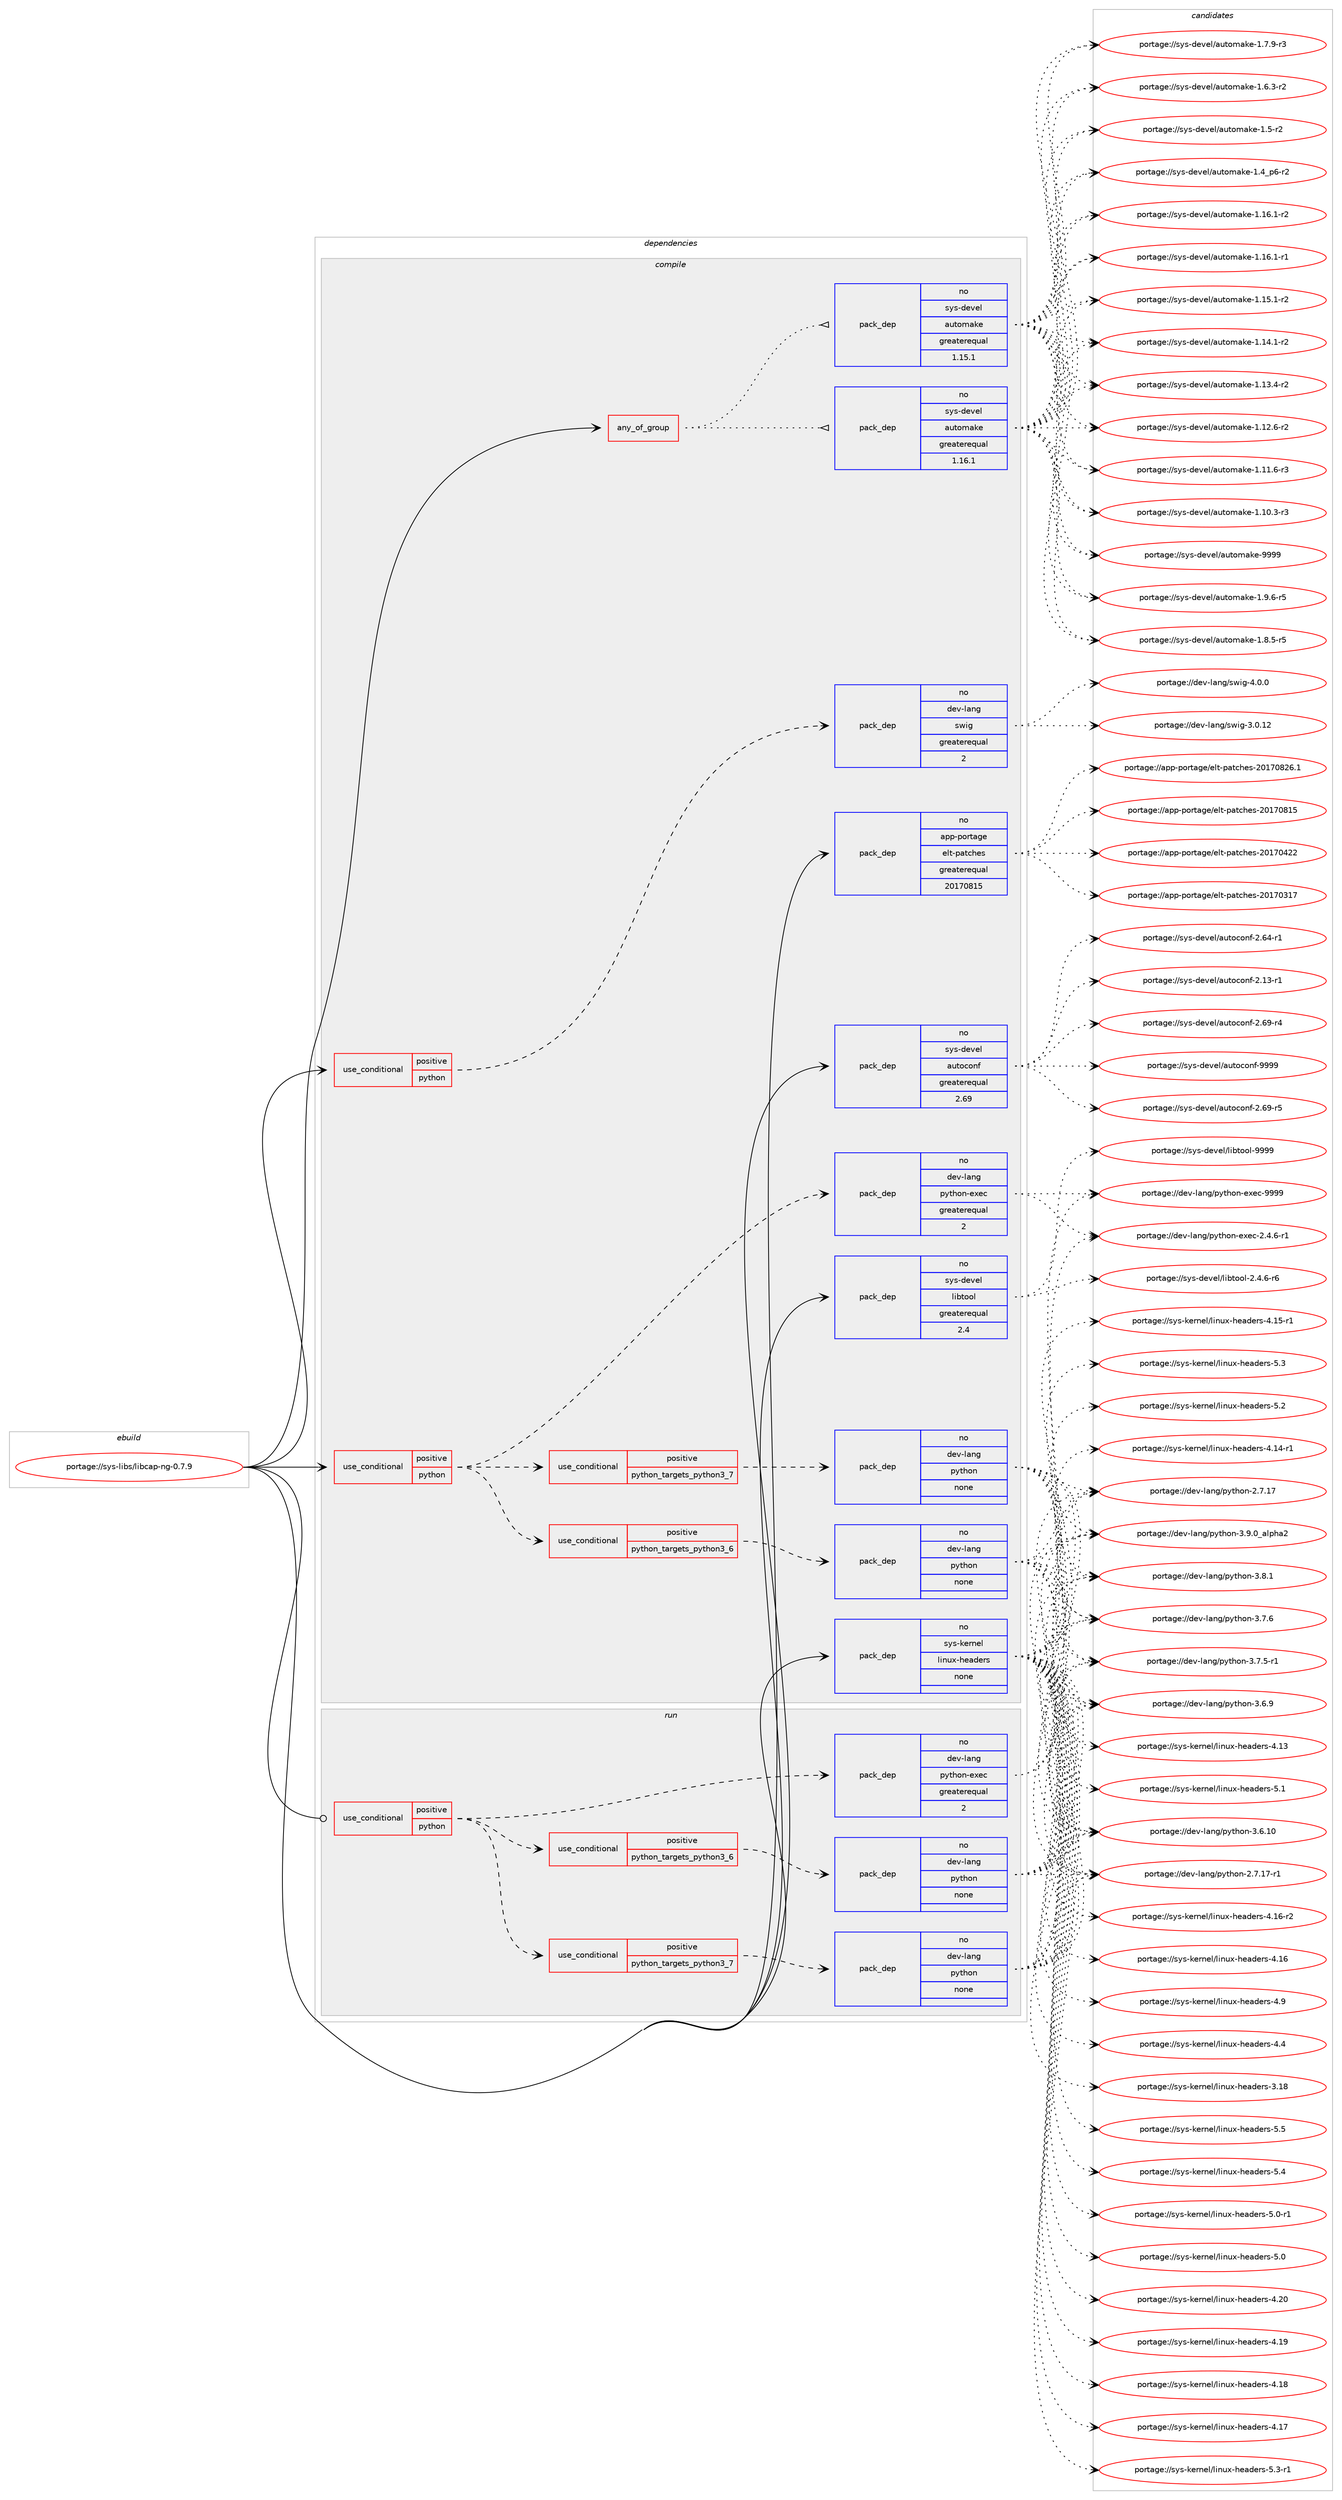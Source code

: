 digraph prolog {

# *************
# Graph options
# *************

newrank=true;
concentrate=true;
compound=true;
graph [rankdir=LR,fontname=Helvetica,fontsize=10,ranksep=1.5];#, ranksep=2.5, nodesep=0.2];
edge  [arrowhead=vee];
node  [fontname=Helvetica,fontsize=10];

# **********
# The ebuild
# **********

subgraph cluster_leftcol {
color=gray;
rank=same;
label=<<i>ebuild</i>>;
id [label="portage://sys-libs/libcap-ng-0.7.9", color=red, width=4, href="../sys-libs/libcap-ng-0.7.9.svg"];
}

# ****************
# The dependencies
# ****************

subgraph cluster_midcol {
color=gray;
label=<<i>dependencies</i>>;
subgraph cluster_compile {
fillcolor="#eeeeee";
style=filled;
label=<<i>compile</i>>;
subgraph any896 {
dependency40665 [label=<<TABLE BORDER="0" CELLBORDER="1" CELLSPACING="0" CELLPADDING="4"><TR><TD CELLPADDING="10">any_of_group</TD></TR></TABLE>>, shape=none, color=red];subgraph pack32043 {
dependency40666 [label=<<TABLE BORDER="0" CELLBORDER="1" CELLSPACING="0" CELLPADDING="4" WIDTH="220"><TR><TD ROWSPAN="6" CELLPADDING="30">pack_dep</TD></TR><TR><TD WIDTH="110">no</TD></TR><TR><TD>sys-devel</TD></TR><TR><TD>automake</TD></TR><TR><TD>greaterequal</TD></TR><TR><TD>1.16.1</TD></TR></TABLE>>, shape=none, color=blue];
}
dependency40665:e -> dependency40666:w [weight=20,style="dotted",arrowhead="oinv"];
subgraph pack32044 {
dependency40667 [label=<<TABLE BORDER="0" CELLBORDER="1" CELLSPACING="0" CELLPADDING="4" WIDTH="220"><TR><TD ROWSPAN="6" CELLPADDING="30">pack_dep</TD></TR><TR><TD WIDTH="110">no</TD></TR><TR><TD>sys-devel</TD></TR><TR><TD>automake</TD></TR><TR><TD>greaterequal</TD></TR><TR><TD>1.15.1</TD></TR></TABLE>>, shape=none, color=blue];
}
dependency40665:e -> dependency40667:w [weight=20,style="dotted",arrowhead="oinv"];
}
id:e -> dependency40665:w [weight=20,style="solid",arrowhead="vee"];
subgraph cond7670 {
dependency40668 [label=<<TABLE BORDER="0" CELLBORDER="1" CELLSPACING="0" CELLPADDING="4"><TR><TD ROWSPAN="3" CELLPADDING="10">use_conditional</TD></TR><TR><TD>positive</TD></TR><TR><TD>python</TD></TR></TABLE>>, shape=none, color=red];
subgraph cond7671 {
dependency40669 [label=<<TABLE BORDER="0" CELLBORDER="1" CELLSPACING="0" CELLPADDING="4"><TR><TD ROWSPAN="3" CELLPADDING="10">use_conditional</TD></TR><TR><TD>positive</TD></TR><TR><TD>python_targets_python3_6</TD></TR></TABLE>>, shape=none, color=red];
subgraph pack32045 {
dependency40670 [label=<<TABLE BORDER="0" CELLBORDER="1" CELLSPACING="0" CELLPADDING="4" WIDTH="220"><TR><TD ROWSPAN="6" CELLPADDING="30">pack_dep</TD></TR><TR><TD WIDTH="110">no</TD></TR><TR><TD>dev-lang</TD></TR><TR><TD>python</TD></TR><TR><TD>none</TD></TR><TR><TD></TD></TR></TABLE>>, shape=none, color=blue];
}
dependency40669:e -> dependency40670:w [weight=20,style="dashed",arrowhead="vee"];
}
dependency40668:e -> dependency40669:w [weight=20,style="dashed",arrowhead="vee"];
subgraph cond7672 {
dependency40671 [label=<<TABLE BORDER="0" CELLBORDER="1" CELLSPACING="0" CELLPADDING="4"><TR><TD ROWSPAN="3" CELLPADDING="10">use_conditional</TD></TR><TR><TD>positive</TD></TR><TR><TD>python_targets_python3_7</TD></TR></TABLE>>, shape=none, color=red];
subgraph pack32046 {
dependency40672 [label=<<TABLE BORDER="0" CELLBORDER="1" CELLSPACING="0" CELLPADDING="4" WIDTH="220"><TR><TD ROWSPAN="6" CELLPADDING="30">pack_dep</TD></TR><TR><TD WIDTH="110">no</TD></TR><TR><TD>dev-lang</TD></TR><TR><TD>python</TD></TR><TR><TD>none</TD></TR><TR><TD></TD></TR></TABLE>>, shape=none, color=blue];
}
dependency40671:e -> dependency40672:w [weight=20,style="dashed",arrowhead="vee"];
}
dependency40668:e -> dependency40671:w [weight=20,style="dashed",arrowhead="vee"];
subgraph pack32047 {
dependency40673 [label=<<TABLE BORDER="0" CELLBORDER="1" CELLSPACING="0" CELLPADDING="4" WIDTH="220"><TR><TD ROWSPAN="6" CELLPADDING="30">pack_dep</TD></TR><TR><TD WIDTH="110">no</TD></TR><TR><TD>dev-lang</TD></TR><TR><TD>python-exec</TD></TR><TR><TD>greaterequal</TD></TR><TR><TD>2</TD></TR></TABLE>>, shape=none, color=blue];
}
dependency40668:e -> dependency40673:w [weight=20,style="dashed",arrowhead="vee"];
}
id:e -> dependency40668:w [weight=20,style="solid",arrowhead="vee"];
subgraph cond7673 {
dependency40674 [label=<<TABLE BORDER="0" CELLBORDER="1" CELLSPACING="0" CELLPADDING="4"><TR><TD ROWSPAN="3" CELLPADDING="10">use_conditional</TD></TR><TR><TD>positive</TD></TR><TR><TD>python</TD></TR></TABLE>>, shape=none, color=red];
subgraph pack32048 {
dependency40675 [label=<<TABLE BORDER="0" CELLBORDER="1" CELLSPACING="0" CELLPADDING="4" WIDTH="220"><TR><TD ROWSPAN="6" CELLPADDING="30">pack_dep</TD></TR><TR><TD WIDTH="110">no</TD></TR><TR><TD>dev-lang</TD></TR><TR><TD>swig</TD></TR><TR><TD>greaterequal</TD></TR><TR><TD>2</TD></TR></TABLE>>, shape=none, color=blue];
}
dependency40674:e -> dependency40675:w [weight=20,style="dashed",arrowhead="vee"];
}
id:e -> dependency40674:w [weight=20,style="solid",arrowhead="vee"];
subgraph pack32049 {
dependency40676 [label=<<TABLE BORDER="0" CELLBORDER="1" CELLSPACING="0" CELLPADDING="4" WIDTH="220"><TR><TD ROWSPAN="6" CELLPADDING="30">pack_dep</TD></TR><TR><TD WIDTH="110">no</TD></TR><TR><TD>app-portage</TD></TR><TR><TD>elt-patches</TD></TR><TR><TD>greaterequal</TD></TR><TR><TD>20170815</TD></TR></TABLE>>, shape=none, color=blue];
}
id:e -> dependency40676:w [weight=20,style="solid",arrowhead="vee"];
subgraph pack32050 {
dependency40677 [label=<<TABLE BORDER="0" CELLBORDER="1" CELLSPACING="0" CELLPADDING="4" WIDTH="220"><TR><TD ROWSPAN="6" CELLPADDING="30">pack_dep</TD></TR><TR><TD WIDTH="110">no</TD></TR><TR><TD>sys-devel</TD></TR><TR><TD>autoconf</TD></TR><TR><TD>greaterequal</TD></TR><TR><TD>2.69</TD></TR></TABLE>>, shape=none, color=blue];
}
id:e -> dependency40677:w [weight=20,style="solid",arrowhead="vee"];
subgraph pack32051 {
dependency40678 [label=<<TABLE BORDER="0" CELLBORDER="1" CELLSPACING="0" CELLPADDING="4" WIDTH="220"><TR><TD ROWSPAN="6" CELLPADDING="30">pack_dep</TD></TR><TR><TD WIDTH="110">no</TD></TR><TR><TD>sys-devel</TD></TR><TR><TD>libtool</TD></TR><TR><TD>greaterequal</TD></TR><TR><TD>2.4</TD></TR></TABLE>>, shape=none, color=blue];
}
id:e -> dependency40678:w [weight=20,style="solid",arrowhead="vee"];
subgraph pack32052 {
dependency40679 [label=<<TABLE BORDER="0" CELLBORDER="1" CELLSPACING="0" CELLPADDING="4" WIDTH="220"><TR><TD ROWSPAN="6" CELLPADDING="30">pack_dep</TD></TR><TR><TD WIDTH="110">no</TD></TR><TR><TD>sys-kernel</TD></TR><TR><TD>linux-headers</TD></TR><TR><TD>none</TD></TR><TR><TD></TD></TR></TABLE>>, shape=none, color=blue];
}
id:e -> dependency40679:w [weight=20,style="solid",arrowhead="vee"];
}
subgraph cluster_compileandrun {
fillcolor="#eeeeee";
style=filled;
label=<<i>compile and run</i>>;
}
subgraph cluster_run {
fillcolor="#eeeeee";
style=filled;
label=<<i>run</i>>;
subgraph cond7674 {
dependency40680 [label=<<TABLE BORDER="0" CELLBORDER="1" CELLSPACING="0" CELLPADDING="4"><TR><TD ROWSPAN="3" CELLPADDING="10">use_conditional</TD></TR><TR><TD>positive</TD></TR><TR><TD>python</TD></TR></TABLE>>, shape=none, color=red];
subgraph cond7675 {
dependency40681 [label=<<TABLE BORDER="0" CELLBORDER="1" CELLSPACING="0" CELLPADDING="4"><TR><TD ROWSPAN="3" CELLPADDING="10">use_conditional</TD></TR><TR><TD>positive</TD></TR><TR><TD>python_targets_python3_6</TD></TR></TABLE>>, shape=none, color=red];
subgraph pack32053 {
dependency40682 [label=<<TABLE BORDER="0" CELLBORDER="1" CELLSPACING="0" CELLPADDING="4" WIDTH="220"><TR><TD ROWSPAN="6" CELLPADDING="30">pack_dep</TD></TR><TR><TD WIDTH="110">no</TD></TR><TR><TD>dev-lang</TD></TR><TR><TD>python</TD></TR><TR><TD>none</TD></TR><TR><TD></TD></TR></TABLE>>, shape=none, color=blue];
}
dependency40681:e -> dependency40682:w [weight=20,style="dashed",arrowhead="vee"];
}
dependency40680:e -> dependency40681:w [weight=20,style="dashed",arrowhead="vee"];
subgraph cond7676 {
dependency40683 [label=<<TABLE BORDER="0" CELLBORDER="1" CELLSPACING="0" CELLPADDING="4"><TR><TD ROWSPAN="3" CELLPADDING="10">use_conditional</TD></TR><TR><TD>positive</TD></TR><TR><TD>python_targets_python3_7</TD></TR></TABLE>>, shape=none, color=red];
subgraph pack32054 {
dependency40684 [label=<<TABLE BORDER="0" CELLBORDER="1" CELLSPACING="0" CELLPADDING="4" WIDTH="220"><TR><TD ROWSPAN="6" CELLPADDING="30">pack_dep</TD></TR><TR><TD WIDTH="110">no</TD></TR><TR><TD>dev-lang</TD></TR><TR><TD>python</TD></TR><TR><TD>none</TD></TR><TR><TD></TD></TR></TABLE>>, shape=none, color=blue];
}
dependency40683:e -> dependency40684:w [weight=20,style="dashed",arrowhead="vee"];
}
dependency40680:e -> dependency40683:w [weight=20,style="dashed",arrowhead="vee"];
subgraph pack32055 {
dependency40685 [label=<<TABLE BORDER="0" CELLBORDER="1" CELLSPACING="0" CELLPADDING="4" WIDTH="220"><TR><TD ROWSPAN="6" CELLPADDING="30">pack_dep</TD></TR><TR><TD WIDTH="110">no</TD></TR><TR><TD>dev-lang</TD></TR><TR><TD>python-exec</TD></TR><TR><TD>greaterequal</TD></TR><TR><TD>2</TD></TR></TABLE>>, shape=none, color=blue];
}
dependency40680:e -> dependency40685:w [weight=20,style="dashed",arrowhead="vee"];
}
id:e -> dependency40680:w [weight=20,style="solid",arrowhead="odot"];
}
}

# **************
# The candidates
# **************

subgraph cluster_choices {
rank=same;
color=gray;
label=<<i>candidates</i>>;

subgraph choice32043 {
color=black;
nodesep=1;
choice115121115451001011181011084797117116111109971071014557575757 [label="portage://sys-devel/automake-9999", color=red, width=4,href="../sys-devel/automake-9999.svg"];
choice115121115451001011181011084797117116111109971071014549465746544511453 [label="portage://sys-devel/automake-1.9.6-r5", color=red, width=4,href="../sys-devel/automake-1.9.6-r5.svg"];
choice115121115451001011181011084797117116111109971071014549465646534511453 [label="portage://sys-devel/automake-1.8.5-r5", color=red, width=4,href="../sys-devel/automake-1.8.5-r5.svg"];
choice115121115451001011181011084797117116111109971071014549465546574511451 [label="portage://sys-devel/automake-1.7.9-r3", color=red, width=4,href="../sys-devel/automake-1.7.9-r3.svg"];
choice115121115451001011181011084797117116111109971071014549465446514511450 [label="portage://sys-devel/automake-1.6.3-r2", color=red, width=4,href="../sys-devel/automake-1.6.3-r2.svg"];
choice11512111545100101118101108479711711611110997107101454946534511450 [label="portage://sys-devel/automake-1.5-r2", color=red, width=4,href="../sys-devel/automake-1.5-r2.svg"];
choice115121115451001011181011084797117116111109971071014549465295112544511450 [label="portage://sys-devel/automake-1.4_p6-r2", color=red, width=4,href="../sys-devel/automake-1.4_p6-r2.svg"];
choice11512111545100101118101108479711711611110997107101454946495446494511450 [label="portage://sys-devel/automake-1.16.1-r2", color=red, width=4,href="../sys-devel/automake-1.16.1-r2.svg"];
choice11512111545100101118101108479711711611110997107101454946495446494511449 [label="portage://sys-devel/automake-1.16.1-r1", color=red, width=4,href="../sys-devel/automake-1.16.1-r1.svg"];
choice11512111545100101118101108479711711611110997107101454946495346494511450 [label="portage://sys-devel/automake-1.15.1-r2", color=red, width=4,href="../sys-devel/automake-1.15.1-r2.svg"];
choice11512111545100101118101108479711711611110997107101454946495246494511450 [label="portage://sys-devel/automake-1.14.1-r2", color=red, width=4,href="../sys-devel/automake-1.14.1-r2.svg"];
choice11512111545100101118101108479711711611110997107101454946495146524511450 [label="portage://sys-devel/automake-1.13.4-r2", color=red, width=4,href="../sys-devel/automake-1.13.4-r2.svg"];
choice11512111545100101118101108479711711611110997107101454946495046544511450 [label="portage://sys-devel/automake-1.12.6-r2", color=red, width=4,href="../sys-devel/automake-1.12.6-r2.svg"];
choice11512111545100101118101108479711711611110997107101454946494946544511451 [label="portage://sys-devel/automake-1.11.6-r3", color=red, width=4,href="../sys-devel/automake-1.11.6-r3.svg"];
choice11512111545100101118101108479711711611110997107101454946494846514511451 [label="portage://sys-devel/automake-1.10.3-r3", color=red, width=4,href="../sys-devel/automake-1.10.3-r3.svg"];
dependency40666:e -> choice115121115451001011181011084797117116111109971071014557575757:w [style=dotted,weight="100"];
dependency40666:e -> choice115121115451001011181011084797117116111109971071014549465746544511453:w [style=dotted,weight="100"];
dependency40666:e -> choice115121115451001011181011084797117116111109971071014549465646534511453:w [style=dotted,weight="100"];
dependency40666:e -> choice115121115451001011181011084797117116111109971071014549465546574511451:w [style=dotted,weight="100"];
dependency40666:e -> choice115121115451001011181011084797117116111109971071014549465446514511450:w [style=dotted,weight="100"];
dependency40666:e -> choice11512111545100101118101108479711711611110997107101454946534511450:w [style=dotted,weight="100"];
dependency40666:e -> choice115121115451001011181011084797117116111109971071014549465295112544511450:w [style=dotted,weight="100"];
dependency40666:e -> choice11512111545100101118101108479711711611110997107101454946495446494511450:w [style=dotted,weight="100"];
dependency40666:e -> choice11512111545100101118101108479711711611110997107101454946495446494511449:w [style=dotted,weight="100"];
dependency40666:e -> choice11512111545100101118101108479711711611110997107101454946495346494511450:w [style=dotted,weight="100"];
dependency40666:e -> choice11512111545100101118101108479711711611110997107101454946495246494511450:w [style=dotted,weight="100"];
dependency40666:e -> choice11512111545100101118101108479711711611110997107101454946495146524511450:w [style=dotted,weight="100"];
dependency40666:e -> choice11512111545100101118101108479711711611110997107101454946495046544511450:w [style=dotted,weight="100"];
dependency40666:e -> choice11512111545100101118101108479711711611110997107101454946494946544511451:w [style=dotted,weight="100"];
dependency40666:e -> choice11512111545100101118101108479711711611110997107101454946494846514511451:w [style=dotted,weight="100"];
}
subgraph choice32044 {
color=black;
nodesep=1;
choice115121115451001011181011084797117116111109971071014557575757 [label="portage://sys-devel/automake-9999", color=red, width=4,href="../sys-devel/automake-9999.svg"];
choice115121115451001011181011084797117116111109971071014549465746544511453 [label="portage://sys-devel/automake-1.9.6-r5", color=red, width=4,href="../sys-devel/automake-1.9.6-r5.svg"];
choice115121115451001011181011084797117116111109971071014549465646534511453 [label="portage://sys-devel/automake-1.8.5-r5", color=red, width=4,href="../sys-devel/automake-1.8.5-r5.svg"];
choice115121115451001011181011084797117116111109971071014549465546574511451 [label="portage://sys-devel/automake-1.7.9-r3", color=red, width=4,href="../sys-devel/automake-1.7.9-r3.svg"];
choice115121115451001011181011084797117116111109971071014549465446514511450 [label="portage://sys-devel/automake-1.6.3-r2", color=red, width=4,href="../sys-devel/automake-1.6.3-r2.svg"];
choice11512111545100101118101108479711711611110997107101454946534511450 [label="portage://sys-devel/automake-1.5-r2", color=red, width=4,href="../sys-devel/automake-1.5-r2.svg"];
choice115121115451001011181011084797117116111109971071014549465295112544511450 [label="portage://sys-devel/automake-1.4_p6-r2", color=red, width=4,href="../sys-devel/automake-1.4_p6-r2.svg"];
choice11512111545100101118101108479711711611110997107101454946495446494511450 [label="portage://sys-devel/automake-1.16.1-r2", color=red, width=4,href="../sys-devel/automake-1.16.1-r2.svg"];
choice11512111545100101118101108479711711611110997107101454946495446494511449 [label="portage://sys-devel/automake-1.16.1-r1", color=red, width=4,href="../sys-devel/automake-1.16.1-r1.svg"];
choice11512111545100101118101108479711711611110997107101454946495346494511450 [label="portage://sys-devel/automake-1.15.1-r2", color=red, width=4,href="../sys-devel/automake-1.15.1-r2.svg"];
choice11512111545100101118101108479711711611110997107101454946495246494511450 [label="portage://sys-devel/automake-1.14.1-r2", color=red, width=4,href="../sys-devel/automake-1.14.1-r2.svg"];
choice11512111545100101118101108479711711611110997107101454946495146524511450 [label="portage://sys-devel/automake-1.13.4-r2", color=red, width=4,href="../sys-devel/automake-1.13.4-r2.svg"];
choice11512111545100101118101108479711711611110997107101454946495046544511450 [label="portage://sys-devel/automake-1.12.6-r2", color=red, width=4,href="../sys-devel/automake-1.12.6-r2.svg"];
choice11512111545100101118101108479711711611110997107101454946494946544511451 [label="portage://sys-devel/automake-1.11.6-r3", color=red, width=4,href="../sys-devel/automake-1.11.6-r3.svg"];
choice11512111545100101118101108479711711611110997107101454946494846514511451 [label="portage://sys-devel/automake-1.10.3-r3", color=red, width=4,href="../sys-devel/automake-1.10.3-r3.svg"];
dependency40667:e -> choice115121115451001011181011084797117116111109971071014557575757:w [style=dotted,weight="100"];
dependency40667:e -> choice115121115451001011181011084797117116111109971071014549465746544511453:w [style=dotted,weight="100"];
dependency40667:e -> choice115121115451001011181011084797117116111109971071014549465646534511453:w [style=dotted,weight="100"];
dependency40667:e -> choice115121115451001011181011084797117116111109971071014549465546574511451:w [style=dotted,weight="100"];
dependency40667:e -> choice115121115451001011181011084797117116111109971071014549465446514511450:w [style=dotted,weight="100"];
dependency40667:e -> choice11512111545100101118101108479711711611110997107101454946534511450:w [style=dotted,weight="100"];
dependency40667:e -> choice115121115451001011181011084797117116111109971071014549465295112544511450:w [style=dotted,weight="100"];
dependency40667:e -> choice11512111545100101118101108479711711611110997107101454946495446494511450:w [style=dotted,weight="100"];
dependency40667:e -> choice11512111545100101118101108479711711611110997107101454946495446494511449:w [style=dotted,weight="100"];
dependency40667:e -> choice11512111545100101118101108479711711611110997107101454946495346494511450:w [style=dotted,weight="100"];
dependency40667:e -> choice11512111545100101118101108479711711611110997107101454946495246494511450:w [style=dotted,weight="100"];
dependency40667:e -> choice11512111545100101118101108479711711611110997107101454946495146524511450:w [style=dotted,weight="100"];
dependency40667:e -> choice11512111545100101118101108479711711611110997107101454946495046544511450:w [style=dotted,weight="100"];
dependency40667:e -> choice11512111545100101118101108479711711611110997107101454946494946544511451:w [style=dotted,weight="100"];
dependency40667:e -> choice11512111545100101118101108479711711611110997107101454946494846514511451:w [style=dotted,weight="100"];
}
subgraph choice32045 {
color=black;
nodesep=1;
choice10010111845108971101034711212111610411111045514657464895971081121049750 [label="portage://dev-lang/python-3.9.0_alpha2", color=red, width=4,href="../dev-lang/python-3.9.0_alpha2.svg"];
choice100101118451089711010347112121116104111110455146564649 [label="portage://dev-lang/python-3.8.1", color=red, width=4,href="../dev-lang/python-3.8.1.svg"];
choice100101118451089711010347112121116104111110455146554654 [label="portage://dev-lang/python-3.7.6", color=red, width=4,href="../dev-lang/python-3.7.6.svg"];
choice1001011184510897110103471121211161041111104551465546534511449 [label="portage://dev-lang/python-3.7.5-r1", color=red, width=4,href="../dev-lang/python-3.7.5-r1.svg"];
choice100101118451089711010347112121116104111110455146544657 [label="portage://dev-lang/python-3.6.9", color=red, width=4,href="../dev-lang/python-3.6.9.svg"];
choice10010111845108971101034711212111610411111045514654464948 [label="portage://dev-lang/python-3.6.10", color=red, width=4,href="../dev-lang/python-3.6.10.svg"];
choice100101118451089711010347112121116104111110455046554649554511449 [label="portage://dev-lang/python-2.7.17-r1", color=red, width=4,href="../dev-lang/python-2.7.17-r1.svg"];
choice10010111845108971101034711212111610411111045504655464955 [label="portage://dev-lang/python-2.7.17", color=red, width=4,href="../dev-lang/python-2.7.17.svg"];
dependency40670:e -> choice10010111845108971101034711212111610411111045514657464895971081121049750:w [style=dotted,weight="100"];
dependency40670:e -> choice100101118451089711010347112121116104111110455146564649:w [style=dotted,weight="100"];
dependency40670:e -> choice100101118451089711010347112121116104111110455146554654:w [style=dotted,weight="100"];
dependency40670:e -> choice1001011184510897110103471121211161041111104551465546534511449:w [style=dotted,weight="100"];
dependency40670:e -> choice100101118451089711010347112121116104111110455146544657:w [style=dotted,weight="100"];
dependency40670:e -> choice10010111845108971101034711212111610411111045514654464948:w [style=dotted,weight="100"];
dependency40670:e -> choice100101118451089711010347112121116104111110455046554649554511449:w [style=dotted,weight="100"];
dependency40670:e -> choice10010111845108971101034711212111610411111045504655464955:w [style=dotted,weight="100"];
}
subgraph choice32046 {
color=black;
nodesep=1;
choice10010111845108971101034711212111610411111045514657464895971081121049750 [label="portage://dev-lang/python-3.9.0_alpha2", color=red, width=4,href="../dev-lang/python-3.9.0_alpha2.svg"];
choice100101118451089711010347112121116104111110455146564649 [label="portage://dev-lang/python-3.8.1", color=red, width=4,href="../dev-lang/python-3.8.1.svg"];
choice100101118451089711010347112121116104111110455146554654 [label="portage://dev-lang/python-3.7.6", color=red, width=4,href="../dev-lang/python-3.7.6.svg"];
choice1001011184510897110103471121211161041111104551465546534511449 [label="portage://dev-lang/python-3.7.5-r1", color=red, width=4,href="../dev-lang/python-3.7.5-r1.svg"];
choice100101118451089711010347112121116104111110455146544657 [label="portage://dev-lang/python-3.6.9", color=red, width=4,href="../dev-lang/python-3.6.9.svg"];
choice10010111845108971101034711212111610411111045514654464948 [label="portage://dev-lang/python-3.6.10", color=red, width=4,href="../dev-lang/python-3.6.10.svg"];
choice100101118451089711010347112121116104111110455046554649554511449 [label="portage://dev-lang/python-2.7.17-r1", color=red, width=4,href="../dev-lang/python-2.7.17-r1.svg"];
choice10010111845108971101034711212111610411111045504655464955 [label="portage://dev-lang/python-2.7.17", color=red, width=4,href="../dev-lang/python-2.7.17.svg"];
dependency40672:e -> choice10010111845108971101034711212111610411111045514657464895971081121049750:w [style=dotted,weight="100"];
dependency40672:e -> choice100101118451089711010347112121116104111110455146564649:w [style=dotted,weight="100"];
dependency40672:e -> choice100101118451089711010347112121116104111110455146554654:w [style=dotted,weight="100"];
dependency40672:e -> choice1001011184510897110103471121211161041111104551465546534511449:w [style=dotted,weight="100"];
dependency40672:e -> choice100101118451089711010347112121116104111110455146544657:w [style=dotted,weight="100"];
dependency40672:e -> choice10010111845108971101034711212111610411111045514654464948:w [style=dotted,weight="100"];
dependency40672:e -> choice100101118451089711010347112121116104111110455046554649554511449:w [style=dotted,weight="100"];
dependency40672:e -> choice10010111845108971101034711212111610411111045504655464955:w [style=dotted,weight="100"];
}
subgraph choice32047 {
color=black;
nodesep=1;
choice10010111845108971101034711212111610411111045101120101994557575757 [label="portage://dev-lang/python-exec-9999", color=red, width=4,href="../dev-lang/python-exec-9999.svg"];
choice10010111845108971101034711212111610411111045101120101994550465246544511449 [label="portage://dev-lang/python-exec-2.4.6-r1", color=red, width=4,href="../dev-lang/python-exec-2.4.6-r1.svg"];
dependency40673:e -> choice10010111845108971101034711212111610411111045101120101994557575757:w [style=dotted,weight="100"];
dependency40673:e -> choice10010111845108971101034711212111610411111045101120101994550465246544511449:w [style=dotted,weight="100"];
}
subgraph choice32048 {
color=black;
nodesep=1;
choice100101118451089711010347115119105103455246484648 [label="portage://dev-lang/swig-4.0.0", color=red, width=4,href="../dev-lang/swig-4.0.0.svg"];
choice10010111845108971101034711511910510345514648464950 [label="portage://dev-lang/swig-3.0.12", color=red, width=4,href="../dev-lang/swig-3.0.12.svg"];
dependency40675:e -> choice100101118451089711010347115119105103455246484648:w [style=dotted,weight="100"];
dependency40675:e -> choice10010111845108971101034711511910510345514648464950:w [style=dotted,weight="100"];
}
subgraph choice32049 {
color=black;
nodesep=1;
choice971121124511211111411697103101471011081164511297116991041011154550484955485650544649 [label="portage://app-portage/elt-patches-20170826.1", color=red, width=4,href="../app-portage/elt-patches-20170826.1.svg"];
choice97112112451121111141169710310147101108116451129711699104101115455048495548564953 [label="portage://app-portage/elt-patches-20170815", color=red, width=4,href="../app-portage/elt-patches-20170815.svg"];
choice97112112451121111141169710310147101108116451129711699104101115455048495548525050 [label="portage://app-portage/elt-patches-20170422", color=red, width=4,href="../app-portage/elt-patches-20170422.svg"];
choice97112112451121111141169710310147101108116451129711699104101115455048495548514955 [label="portage://app-portage/elt-patches-20170317", color=red, width=4,href="../app-portage/elt-patches-20170317.svg"];
dependency40676:e -> choice971121124511211111411697103101471011081164511297116991041011154550484955485650544649:w [style=dotted,weight="100"];
dependency40676:e -> choice97112112451121111141169710310147101108116451129711699104101115455048495548564953:w [style=dotted,weight="100"];
dependency40676:e -> choice97112112451121111141169710310147101108116451129711699104101115455048495548525050:w [style=dotted,weight="100"];
dependency40676:e -> choice97112112451121111141169710310147101108116451129711699104101115455048495548514955:w [style=dotted,weight="100"];
}
subgraph choice32050 {
color=black;
nodesep=1;
choice115121115451001011181011084797117116111991111101024557575757 [label="portage://sys-devel/autoconf-9999", color=red, width=4,href="../sys-devel/autoconf-9999.svg"];
choice1151211154510010111810110847971171161119911111010245504654574511453 [label="portage://sys-devel/autoconf-2.69-r5", color=red, width=4,href="../sys-devel/autoconf-2.69-r5.svg"];
choice1151211154510010111810110847971171161119911111010245504654574511452 [label="portage://sys-devel/autoconf-2.69-r4", color=red, width=4,href="../sys-devel/autoconf-2.69-r4.svg"];
choice1151211154510010111810110847971171161119911111010245504654524511449 [label="portage://sys-devel/autoconf-2.64-r1", color=red, width=4,href="../sys-devel/autoconf-2.64-r1.svg"];
choice1151211154510010111810110847971171161119911111010245504649514511449 [label="portage://sys-devel/autoconf-2.13-r1", color=red, width=4,href="../sys-devel/autoconf-2.13-r1.svg"];
dependency40677:e -> choice115121115451001011181011084797117116111991111101024557575757:w [style=dotted,weight="100"];
dependency40677:e -> choice1151211154510010111810110847971171161119911111010245504654574511453:w [style=dotted,weight="100"];
dependency40677:e -> choice1151211154510010111810110847971171161119911111010245504654574511452:w [style=dotted,weight="100"];
dependency40677:e -> choice1151211154510010111810110847971171161119911111010245504654524511449:w [style=dotted,weight="100"];
dependency40677:e -> choice1151211154510010111810110847971171161119911111010245504649514511449:w [style=dotted,weight="100"];
}
subgraph choice32051 {
color=black;
nodesep=1;
choice1151211154510010111810110847108105981161111111084557575757 [label="portage://sys-devel/libtool-9999", color=red, width=4,href="../sys-devel/libtool-9999.svg"];
choice1151211154510010111810110847108105981161111111084550465246544511454 [label="portage://sys-devel/libtool-2.4.6-r6", color=red, width=4,href="../sys-devel/libtool-2.4.6-r6.svg"];
dependency40678:e -> choice1151211154510010111810110847108105981161111111084557575757:w [style=dotted,weight="100"];
dependency40678:e -> choice1151211154510010111810110847108105981161111111084550465246544511454:w [style=dotted,weight="100"];
}
subgraph choice32052 {
color=black;
nodesep=1;
choice1151211154510710111411010110847108105110117120451041019710010111411545534653 [label="portage://sys-kernel/linux-headers-5.5", color=red, width=4,href="../sys-kernel/linux-headers-5.5.svg"];
choice1151211154510710111411010110847108105110117120451041019710010111411545534652 [label="portage://sys-kernel/linux-headers-5.4", color=red, width=4,href="../sys-kernel/linux-headers-5.4.svg"];
choice11512111545107101114110101108471081051101171204510410197100101114115455346514511449 [label="portage://sys-kernel/linux-headers-5.3-r1", color=red, width=4,href="../sys-kernel/linux-headers-5.3-r1.svg"];
choice1151211154510710111411010110847108105110117120451041019710010111411545534651 [label="portage://sys-kernel/linux-headers-5.3", color=red, width=4,href="../sys-kernel/linux-headers-5.3.svg"];
choice1151211154510710111411010110847108105110117120451041019710010111411545534650 [label="portage://sys-kernel/linux-headers-5.2", color=red, width=4,href="../sys-kernel/linux-headers-5.2.svg"];
choice1151211154510710111411010110847108105110117120451041019710010111411545534649 [label="portage://sys-kernel/linux-headers-5.1", color=red, width=4,href="../sys-kernel/linux-headers-5.1.svg"];
choice11512111545107101114110101108471081051101171204510410197100101114115455346484511449 [label="portage://sys-kernel/linux-headers-5.0-r1", color=red, width=4,href="../sys-kernel/linux-headers-5.0-r1.svg"];
choice1151211154510710111411010110847108105110117120451041019710010111411545534648 [label="portage://sys-kernel/linux-headers-5.0", color=red, width=4,href="../sys-kernel/linux-headers-5.0.svg"];
choice1151211154510710111411010110847108105110117120451041019710010111411545524657 [label="portage://sys-kernel/linux-headers-4.9", color=red, width=4,href="../sys-kernel/linux-headers-4.9.svg"];
choice1151211154510710111411010110847108105110117120451041019710010111411545524652 [label="portage://sys-kernel/linux-headers-4.4", color=red, width=4,href="../sys-kernel/linux-headers-4.4.svg"];
choice115121115451071011141101011084710810511011712045104101971001011141154552465048 [label="portage://sys-kernel/linux-headers-4.20", color=red, width=4,href="../sys-kernel/linux-headers-4.20.svg"];
choice115121115451071011141101011084710810511011712045104101971001011141154552464957 [label="portage://sys-kernel/linux-headers-4.19", color=red, width=4,href="../sys-kernel/linux-headers-4.19.svg"];
choice115121115451071011141101011084710810511011712045104101971001011141154552464956 [label="portage://sys-kernel/linux-headers-4.18", color=red, width=4,href="../sys-kernel/linux-headers-4.18.svg"];
choice115121115451071011141101011084710810511011712045104101971001011141154552464955 [label="portage://sys-kernel/linux-headers-4.17", color=red, width=4,href="../sys-kernel/linux-headers-4.17.svg"];
choice1151211154510710111411010110847108105110117120451041019710010111411545524649544511450 [label="portage://sys-kernel/linux-headers-4.16-r2", color=red, width=4,href="../sys-kernel/linux-headers-4.16-r2.svg"];
choice115121115451071011141101011084710810511011712045104101971001011141154552464954 [label="portage://sys-kernel/linux-headers-4.16", color=red, width=4,href="../sys-kernel/linux-headers-4.16.svg"];
choice1151211154510710111411010110847108105110117120451041019710010111411545524649534511449 [label="portage://sys-kernel/linux-headers-4.15-r1", color=red, width=4,href="../sys-kernel/linux-headers-4.15-r1.svg"];
choice1151211154510710111411010110847108105110117120451041019710010111411545524649524511449 [label="portage://sys-kernel/linux-headers-4.14-r1", color=red, width=4,href="../sys-kernel/linux-headers-4.14-r1.svg"];
choice115121115451071011141101011084710810511011712045104101971001011141154552464951 [label="portage://sys-kernel/linux-headers-4.13", color=red, width=4,href="../sys-kernel/linux-headers-4.13.svg"];
choice115121115451071011141101011084710810511011712045104101971001011141154551464956 [label="portage://sys-kernel/linux-headers-3.18", color=red, width=4,href="../sys-kernel/linux-headers-3.18.svg"];
dependency40679:e -> choice1151211154510710111411010110847108105110117120451041019710010111411545534653:w [style=dotted,weight="100"];
dependency40679:e -> choice1151211154510710111411010110847108105110117120451041019710010111411545534652:w [style=dotted,weight="100"];
dependency40679:e -> choice11512111545107101114110101108471081051101171204510410197100101114115455346514511449:w [style=dotted,weight="100"];
dependency40679:e -> choice1151211154510710111411010110847108105110117120451041019710010111411545534651:w [style=dotted,weight="100"];
dependency40679:e -> choice1151211154510710111411010110847108105110117120451041019710010111411545534650:w [style=dotted,weight="100"];
dependency40679:e -> choice1151211154510710111411010110847108105110117120451041019710010111411545534649:w [style=dotted,weight="100"];
dependency40679:e -> choice11512111545107101114110101108471081051101171204510410197100101114115455346484511449:w [style=dotted,weight="100"];
dependency40679:e -> choice1151211154510710111411010110847108105110117120451041019710010111411545534648:w [style=dotted,weight="100"];
dependency40679:e -> choice1151211154510710111411010110847108105110117120451041019710010111411545524657:w [style=dotted,weight="100"];
dependency40679:e -> choice1151211154510710111411010110847108105110117120451041019710010111411545524652:w [style=dotted,weight="100"];
dependency40679:e -> choice115121115451071011141101011084710810511011712045104101971001011141154552465048:w [style=dotted,weight="100"];
dependency40679:e -> choice115121115451071011141101011084710810511011712045104101971001011141154552464957:w [style=dotted,weight="100"];
dependency40679:e -> choice115121115451071011141101011084710810511011712045104101971001011141154552464956:w [style=dotted,weight="100"];
dependency40679:e -> choice115121115451071011141101011084710810511011712045104101971001011141154552464955:w [style=dotted,weight="100"];
dependency40679:e -> choice1151211154510710111411010110847108105110117120451041019710010111411545524649544511450:w [style=dotted,weight="100"];
dependency40679:e -> choice115121115451071011141101011084710810511011712045104101971001011141154552464954:w [style=dotted,weight="100"];
dependency40679:e -> choice1151211154510710111411010110847108105110117120451041019710010111411545524649534511449:w [style=dotted,weight="100"];
dependency40679:e -> choice1151211154510710111411010110847108105110117120451041019710010111411545524649524511449:w [style=dotted,weight="100"];
dependency40679:e -> choice115121115451071011141101011084710810511011712045104101971001011141154552464951:w [style=dotted,weight="100"];
dependency40679:e -> choice115121115451071011141101011084710810511011712045104101971001011141154551464956:w [style=dotted,weight="100"];
}
subgraph choice32053 {
color=black;
nodesep=1;
choice10010111845108971101034711212111610411111045514657464895971081121049750 [label="portage://dev-lang/python-3.9.0_alpha2", color=red, width=4,href="../dev-lang/python-3.9.0_alpha2.svg"];
choice100101118451089711010347112121116104111110455146564649 [label="portage://dev-lang/python-3.8.1", color=red, width=4,href="../dev-lang/python-3.8.1.svg"];
choice100101118451089711010347112121116104111110455146554654 [label="portage://dev-lang/python-3.7.6", color=red, width=4,href="../dev-lang/python-3.7.6.svg"];
choice1001011184510897110103471121211161041111104551465546534511449 [label="portage://dev-lang/python-3.7.5-r1", color=red, width=4,href="../dev-lang/python-3.7.5-r1.svg"];
choice100101118451089711010347112121116104111110455146544657 [label="portage://dev-lang/python-3.6.9", color=red, width=4,href="../dev-lang/python-3.6.9.svg"];
choice10010111845108971101034711212111610411111045514654464948 [label="portage://dev-lang/python-3.6.10", color=red, width=4,href="../dev-lang/python-3.6.10.svg"];
choice100101118451089711010347112121116104111110455046554649554511449 [label="portage://dev-lang/python-2.7.17-r1", color=red, width=4,href="../dev-lang/python-2.7.17-r1.svg"];
choice10010111845108971101034711212111610411111045504655464955 [label="portage://dev-lang/python-2.7.17", color=red, width=4,href="../dev-lang/python-2.7.17.svg"];
dependency40682:e -> choice10010111845108971101034711212111610411111045514657464895971081121049750:w [style=dotted,weight="100"];
dependency40682:e -> choice100101118451089711010347112121116104111110455146564649:w [style=dotted,weight="100"];
dependency40682:e -> choice100101118451089711010347112121116104111110455146554654:w [style=dotted,weight="100"];
dependency40682:e -> choice1001011184510897110103471121211161041111104551465546534511449:w [style=dotted,weight="100"];
dependency40682:e -> choice100101118451089711010347112121116104111110455146544657:w [style=dotted,weight="100"];
dependency40682:e -> choice10010111845108971101034711212111610411111045514654464948:w [style=dotted,weight="100"];
dependency40682:e -> choice100101118451089711010347112121116104111110455046554649554511449:w [style=dotted,weight="100"];
dependency40682:e -> choice10010111845108971101034711212111610411111045504655464955:w [style=dotted,weight="100"];
}
subgraph choice32054 {
color=black;
nodesep=1;
choice10010111845108971101034711212111610411111045514657464895971081121049750 [label="portage://dev-lang/python-3.9.0_alpha2", color=red, width=4,href="../dev-lang/python-3.9.0_alpha2.svg"];
choice100101118451089711010347112121116104111110455146564649 [label="portage://dev-lang/python-3.8.1", color=red, width=4,href="../dev-lang/python-3.8.1.svg"];
choice100101118451089711010347112121116104111110455146554654 [label="portage://dev-lang/python-3.7.6", color=red, width=4,href="../dev-lang/python-3.7.6.svg"];
choice1001011184510897110103471121211161041111104551465546534511449 [label="portage://dev-lang/python-3.7.5-r1", color=red, width=4,href="../dev-lang/python-3.7.5-r1.svg"];
choice100101118451089711010347112121116104111110455146544657 [label="portage://dev-lang/python-3.6.9", color=red, width=4,href="../dev-lang/python-3.6.9.svg"];
choice10010111845108971101034711212111610411111045514654464948 [label="portage://dev-lang/python-3.6.10", color=red, width=4,href="../dev-lang/python-3.6.10.svg"];
choice100101118451089711010347112121116104111110455046554649554511449 [label="portage://dev-lang/python-2.7.17-r1", color=red, width=4,href="../dev-lang/python-2.7.17-r1.svg"];
choice10010111845108971101034711212111610411111045504655464955 [label="portage://dev-lang/python-2.7.17", color=red, width=4,href="../dev-lang/python-2.7.17.svg"];
dependency40684:e -> choice10010111845108971101034711212111610411111045514657464895971081121049750:w [style=dotted,weight="100"];
dependency40684:e -> choice100101118451089711010347112121116104111110455146564649:w [style=dotted,weight="100"];
dependency40684:e -> choice100101118451089711010347112121116104111110455146554654:w [style=dotted,weight="100"];
dependency40684:e -> choice1001011184510897110103471121211161041111104551465546534511449:w [style=dotted,weight="100"];
dependency40684:e -> choice100101118451089711010347112121116104111110455146544657:w [style=dotted,weight="100"];
dependency40684:e -> choice10010111845108971101034711212111610411111045514654464948:w [style=dotted,weight="100"];
dependency40684:e -> choice100101118451089711010347112121116104111110455046554649554511449:w [style=dotted,weight="100"];
dependency40684:e -> choice10010111845108971101034711212111610411111045504655464955:w [style=dotted,weight="100"];
}
subgraph choice32055 {
color=black;
nodesep=1;
choice10010111845108971101034711212111610411111045101120101994557575757 [label="portage://dev-lang/python-exec-9999", color=red, width=4,href="../dev-lang/python-exec-9999.svg"];
choice10010111845108971101034711212111610411111045101120101994550465246544511449 [label="portage://dev-lang/python-exec-2.4.6-r1", color=red, width=4,href="../dev-lang/python-exec-2.4.6-r1.svg"];
dependency40685:e -> choice10010111845108971101034711212111610411111045101120101994557575757:w [style=dotted,weight="100"];
dependency40685:e -> choice10010111845108971101034711212111610411111045101120101994550465246544511449:w [style=dotted,weight="100"];
}
}

}
